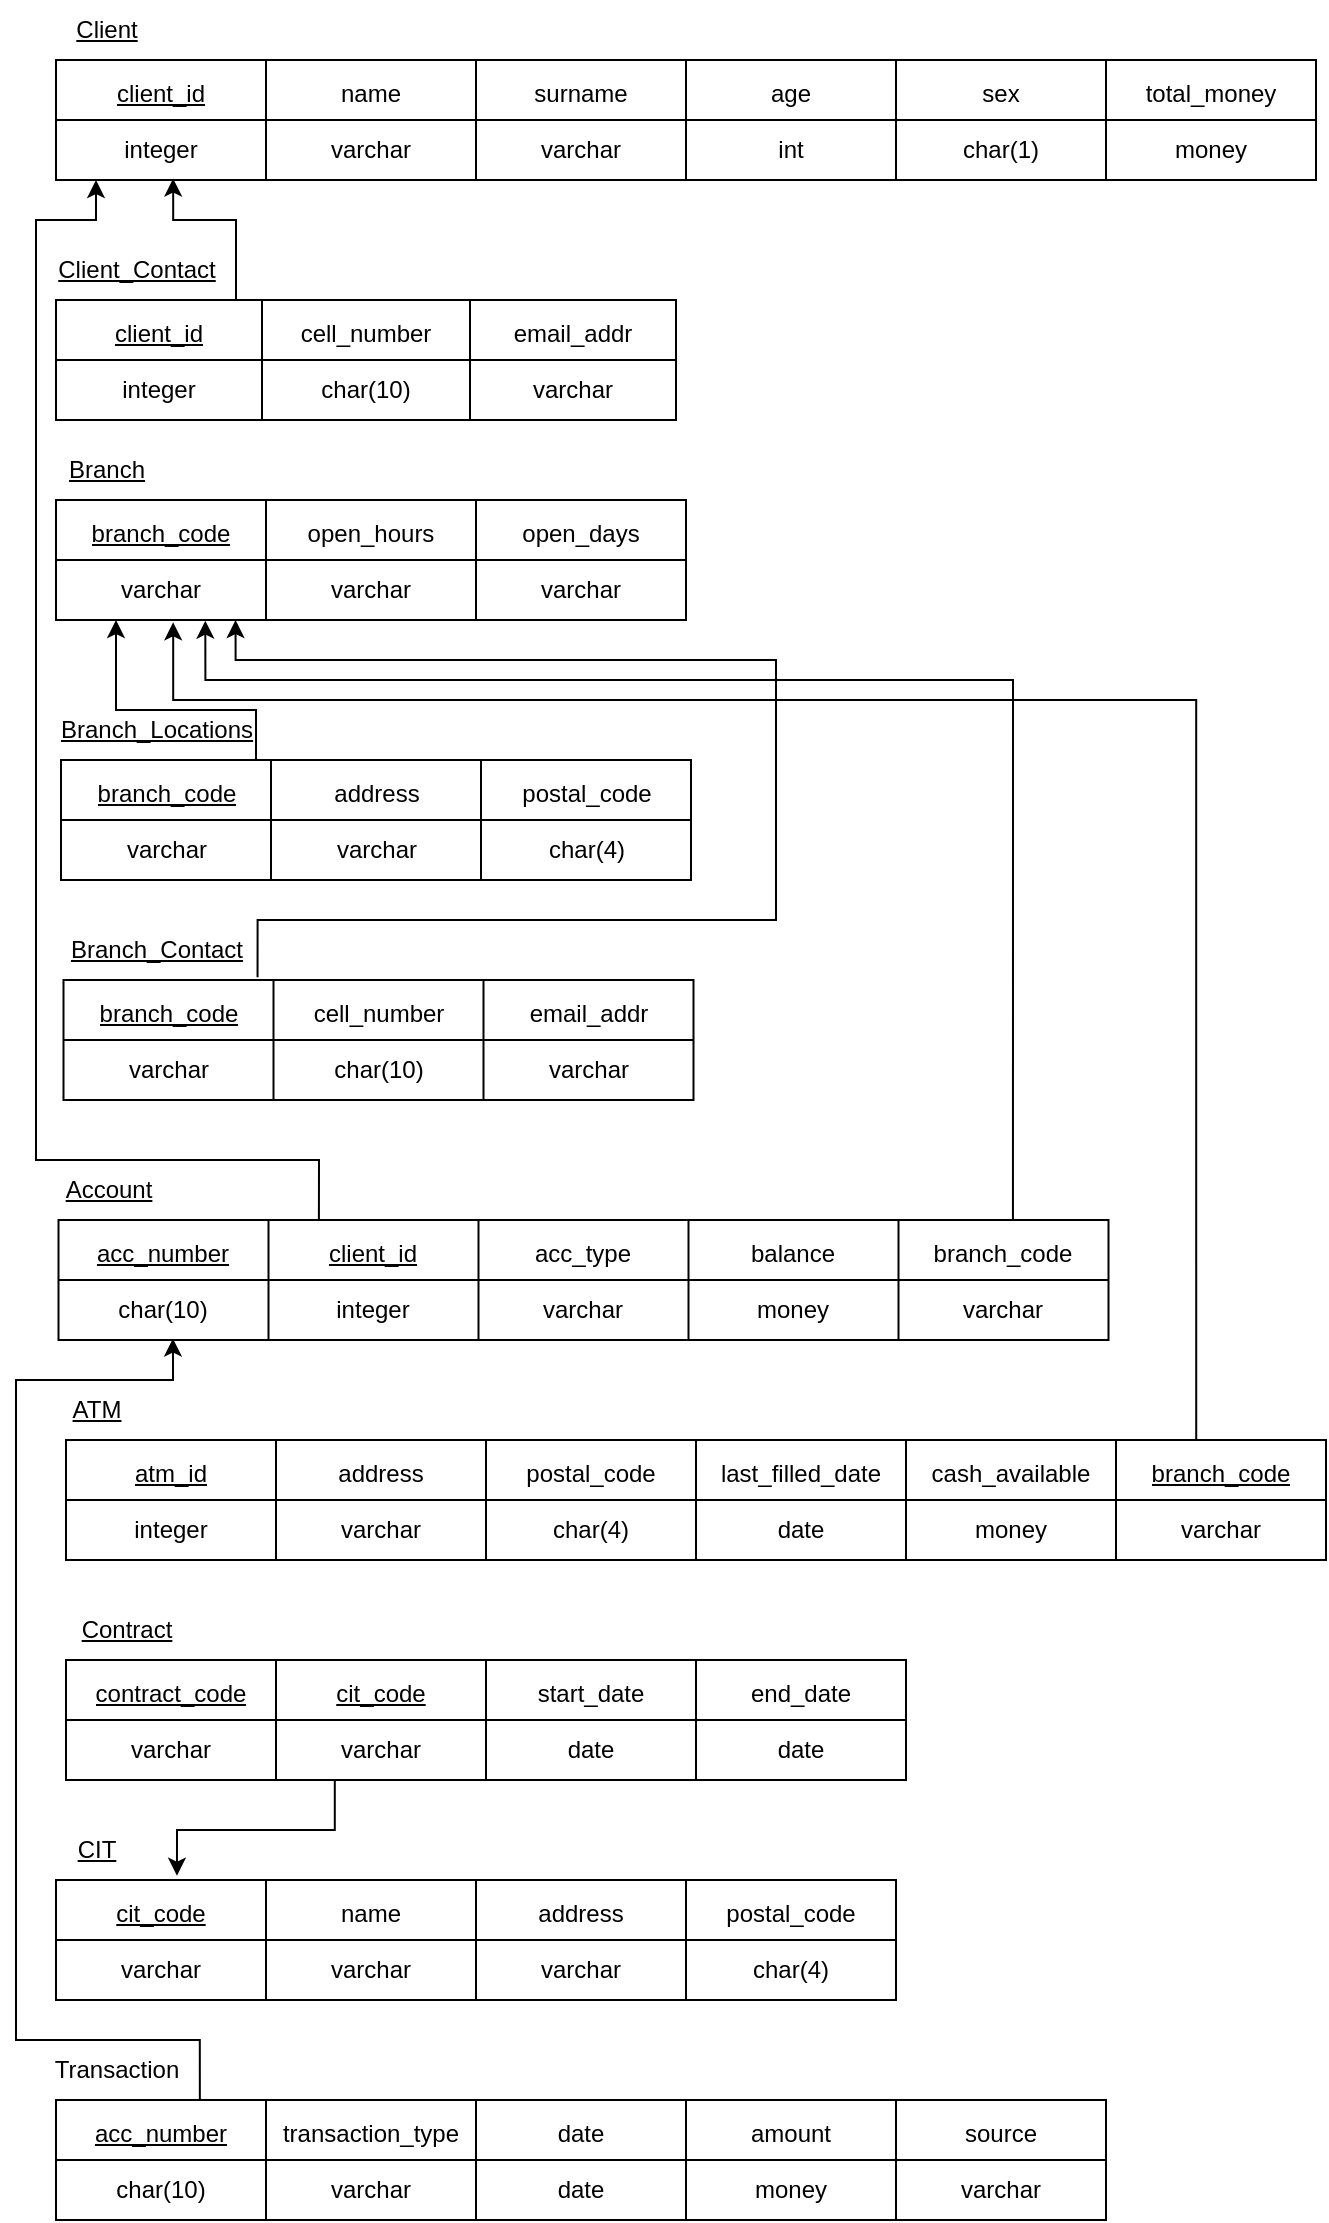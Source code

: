 <mxfile version="20.8.16" type="device"><diagram id="R2lEEEUBdFMjLlhIrx00" name="Page-1"><mxGraphModel dx="1434" dy="836" grid="1" gridSize="10" guides="1" tooltips="1" connect="1" arrows="1" fold="1" page="1" pageScale="1" pageWidth="850" pageHeight="1100" math="0" shadow="0" extFonts="Permanent Marker^https://fonts.googleapis.com/css?family=Permanent+Marker"><root><mxCell id="0"/><mxCell id="1" parent="0"/><mxCell id="zavvGdajfvWcNKDM9ylL-1" value="" style="shape=table;startSize=0;container=1;collapsible=0;childLayout=tableLayout;fontSize=12;" parent="1" vertex="1"><mxGeometry x="50" y="90" width="630" height="60" as="geometry"/></mxCell><mxCell id="zavvGdajfvWcNKDM9ylL-2" value="" style="shape=tableRow;horizontal=0;startSize=0;swimlaneHead=0;swimlaneBody=0;strokeColor=inherit;top=0;left=0;bottom=0;right=0;collapsible=0;dropTarget=0;fillColor=none;points=[[0,0.5],[1,0.5]];portConstraint=eastwest;fontSize=16;" parent="zavvGdajfvWcNKDM9ylL-1" vertex="1"><mxGeometry width="630" height="30" as="geometry"/></mxCell><mxCell id="zavvGdajfvWcNKDM9ylL-3" value="&lt;u&gt;&lt;font style=&quot;font-size: 12px;&quot;&gt;client_id&lt;/font&gt;&lt;/u&gt;" style="shape=partialRectangle;html=1;whiteSpace=wrap;connectable=0;strokeColor=inherit;overflow=hidden;fillColor=none;top=0;left=0;bottom=0;right=0;pointerEvents=1;fontSize=16;" parent="zavvGdajfvWcNKDM9ylL-2" vertex="1"><mxGeometry width="105" height="30" as="geometry"><mxRectangle width="105" height="30" as="alternateBounds"/></mxGeometry></mxCell><mxCell id="zavvGdajfvWcNKDM9ylL-4" value="&lt;font style=&quot;font-size: 12px;&quot;&gt;name&lt;/font&gt;" style="shape=partialRectangle;html=1;whiteSpace=wrap;connectable=0;strokeColor=inherit;overflow=hidden;fillColor=none;top=0;left=0;bottom=0;right=0;pointerEvents=1;fontSize=16;" parent="zavvGdajfvWcNKDM9ylL-2" vertex="1"><mxGeometry x="105" width="105" height="30" as="geometry"><mxRectangle width="105" height="30" as="alternateBounds"/></mxGeometry></mxCell><mxCell id="zavvGdajfvWcNKDM9ylL-5" value="&lt;font style=&quot;font-size: 12px;&quot;&gt;surname&lt;/font&gt;" style="shape=partialRectangle;html=1;whiteSpace=wrap;connectable=0;strokeColor=inherit;overflow=hidden;fillColor=none;top=0;left=0;bottom=0;right=0;pointerEvents=1;fontSize=16;" parent="zavvGdajfvWcNKDM9ylL-2" vertex="1"><mxGeometry x="210" width="105" height="30" as="geometry"><mxRectangle width="105" height="30" as="alternateBounds"/></mxGeometry></mxCell><mxCell id="zavvGdajfvWcNKDM9ylL-14" value="&lt;font style=&quot;font-size: 12px;&quot;&gt;age&lt;/font&gt;" style="shape=partialRectangle;html=1;whiteSpace=wrap;connectable=0;strokeColor=inherit;overflow=hidden;fillColor=none;top=0;left=0;bottom=0;right=0;pointerEvents=1;fontSize=16;" parent="zavvGdajfvWcNKDM9ylL-2" vertex="1"><mxGeometry x="315" width="105" height="30" as="geometry"><mxRectangle width="105" height="30" as="alternateBounds"/></mxGeometry></mxCell><mxCell id="zavvGdajfvWcNKDM9ylL-15" value="&lt;font style=&quot;font-size: 12px;&quot;&gt;sex&lt;/font&gt;" style="shape=partialRectangle;html=1;whiteSpace=wrap;connectable=0;strokeColor=inherit;overflow=hidden;fillColor=none;top=0;left=0;bottom=0;right=0;pointerEvents=1;fontSize=16;" parent="zavvGdajfvWcNKDM9ylL-2" vertex="1"><mxGeometry x="420" width="105" height="30" as="geometry"><mxRectangle width="105" height="30" as="alternateBounds"/></mxGeometry></mxCell><mxCell id="zavvGdajfvWcNKDM9ylL-17" value="&lt;font style=&quot;font-size: 12px;&quot;&gt;total_money&lt;/font&gt;" style="shape=partialRectangle;html=1;whiteSpace=wrap;connectable=0;strokeColor=inherit;overflow=hidden;fillColor=none;top=0;left=0;bottom=0;right=0;pointerEvents=1;fontSize=16;" parent="zavvGdajfvWcNKDM9ylL-2" vertex="1"><mxGeometry x="525" width="105" height="30" as="geometry"><mxRectangle width="105" height="30" as="alternateBounds"/></mxGeometry></mxCell><mxCell id="zavvGdajfvWcNKDM9ylL-66" style="shape=tableRow;horizontal=0;startSize=0;swimlaneHead=0;swimlaneBody=0;strokeColor=inherit;top=0;left=0;bottom=0;right=0;collapsible=0;dropTarget=0;fillColor=none;points=[[0,0.5],[1,0.5]];portConstraint=eastwest;fontSize=16;" parent="zavvGdajfvWcNKDM9ylL-1" vertex="1"><mxGeometry y="30" width="630" height="30" as="geometry"/></mxCell><mxCell id="zavvGdajfvWcNKDM9ylL-67" value="integer" style="shape=partialRectangle;html=1;whiteSpace=wrap;connectable=0;strokeColor=inherit;overflow=hidden;fillColor=none;top=0;left=0;bottom=0;right=0;pointerEvents=1;fontSize=12;" parent="zavvGdajfvWcNKDM9ylL-66" vertex="1"><mxGeometry width="105" height="30" as="geometry"><mxRectangle width="105" height="30" as="alternateBounds"/></mxGeometry></mxCell><mxCell id="zavvGdajfvWcNKDM9ylL-68" value="varchar" style="shape=partialRectangle;html=1;whiteSpace=wrap;connectable=0;strokeColor=inherit;overflow=hidden;fillColor=none;top=0;left=0;bottom=0;right=0;pointerEvents=1;fontSize=12;" parent="zavvGdajfvWcNKDM9ylL-66" vertex="1"><mxGeometry x="105" width="105" height="30" as="geometry"><mxRectangle width="105" height="30" as="alternateBounds"/></mxGeometry></mxCell><mxCell id="zavvGdajfvWcNKDM9ylL-69" value="varchar" style="shape=partialRectangle;html=1;whiteSpace=wrap;connectable=0;strokeColor=inherit;overflow=hidden;fillColor=none;top=0;left=0;bottom=0;right=0;pointerEvents=1;fontSize=12;" parent="zavvGdajfvWcNKDM9ylL-66" vertex="1"><mxGeometry x="210" width="105" height="30" as="geometry"><mxRectangle width="105" height="30" as="alternateBounds"/></mxGeometry></mxCell><mxCell id="zavvGdajfvWcNKDM9ylL-70" value="int" style="shape=partialRectangle;html=1;whiteSpace=wrap;connectable=0;strokeColor=inherit;overflow=hidden;fillColor=none;top=0;left=0;bottom=0;right=0;pointerEvents=1;fontSize=12;" parent="zavvGdajfvWcNKDM9ylL-66" vertex="1"><mxGeometry x="315" width="105" height="30" as="geometry"><mxRectangle width="105" height="30" as="alternateBounds"/></mxGeometry></mxCell><mxCell id="zavvGdajfvWcNKDM9ylL-71" value="char(1)" style="shape=partialRectangle;html=1;whiteSpace=wrap;connectable=0;strokeColor=inherit;overflow=hidden;fillColor=none;top=0;left=0;bottom=0;right=0;pointerEvents=1;fontSize=12;" parent="zavvGdajfvWcNKDM9ylL-66" vertex="1"><mxGeometry x="420" width="105" height="30" as="geometry"><mxRectangle width="105" height="30" as="alternateBounds"/></mxGeometry></mxCell><mxCell id="zavvGdajfvWcNKDM9ylL-72" value="money" style="shape=partialRectangle;html=1;whiteSpace=wrap;connectable=0;strokeColor=inherit;overflow=hidden;fillColor=none;top=0;left=0;bottom=0;right=0;pointerEvents=1;fontSize=12;" parent="zavvGdajfvWcNKDM9ylL-66" vertex="1"><mxGeometry x="525" width="105" height="30" as="geometry"><mxRectangle width="105" height="30" as="alternateBounds"/></mxGeometry></mxCell><mxCell id="zavvGdajfvWcNKDM9ylL-16" value="Client" style="text;html=1;align=center;verticalAlign=middle;resizable=0;points=[];autosize=1;strokeColor=none;fillColor=none;fontStyle=4" parent="1" vertex="1"><mxGeometry x="50" y="60" width="50" height="30" as="geometry"/></mxCell><mxCell id="zavvGdajfvWcNKDM9ylL-55" value="" style="shape=table;startSize=0;container=1;collapsible=0;childLayout=tableLayout;fontSize=12;" parent="1" vertex="1"><mxGeometry x="50" y="210" width="310" height="60" as="geometry"/></mxCell><mxCell id="zavvGdajfvWcNKDM9ylL-56" value="" style="shape=tableRow;horizontal=0;startSize=0;swimlaneHead=0;swimlaneBody=0;strokeColor=inherit;top=0;left=0;bottom=0;right=0;collapsible=0;dropTarget=0;fillColor=none;points=[[0,0.5],[1,0.5]];portConstraint=eastwest;fontSize=16;" parent="zavvGdajfvWcNKDM9ylL-55" vertex="1"><mxGeometry width="310" height="30" as="geometry"/></mxCell><mxCell id="zavvGdajfvWcNKDM9ylL-57" value="&lt;u&gt;&lt;font style=&quot;font-size: 12px;&quot;&gt;client_id&lt;/font&gt;&lt;/u&gt;" style="shape=partialRectangle;html=1;whiteSpace=wrap;connectable=0;strokeColor=inherit;overflow=hidden;fillColor=none;top=0;left=0;bottom=0;right=0;pointerEvents=1;fontSize=16;" parent="zavvGdajfvWcNKDM9ylL-56" vertex="1"><mxGeometry width="103" height="30" as="geometry"><mxRectangle width="103" height="30" as="alternateBounds"/></mxGeometry></mxCell><mxCell id="zavvGdajfvWcNKDM9ylL-58" value="&lt;font style=&quot;font-size: 12px;&quot;&gt;cell_number&lt;/font&gt;" style="shape=partialRectangle;html=1;whiteSpace=wrap;connectable=0;strokeColor=inherit;overflow=hidden;fillColor=none;top=0;left=0;bottom=0;right=0;pointerEvents=1;fontSize=16;" parent="zavvGdajfvWcNKDM9ylL-56" vertex="1"><mxGeometry x="103" width="104" height="30" as="geometry"><mxRectangle width="104" height="30" as="alternateBounds"/></mxGeometry></mxCell><mxCell id="zavvGdajfvWcNKDM9ylL-59" value="&lt;font style=&quot;font-size: 12px;&quot;&gt;email_addr&lt;/font&gt;" style="shape=partialRectangle;html=1;whiteSpace=wrap;connectable=0;strokeColor=inherit;overflow=hidden;fillColor=none;top=0;left=0;bottom=0;right=0;pointerEvents=1;fontSize=16;" parent="zavvGdajfvWcNKDM9ylL-56" vertex="1"><mxGeometry x="207" width="103" height="30" as="geometry"><mxRectangle width="103" height="30" as="alternateBounds"/></mxGeometry></mxCell><mxCell id="zavvGdajfvWcNKDM9ylL-73" style="shape=tableRow;horizontal=0;startSize=0;swimlaneHead=0;swimlaneBody=0;strokeColor=inherit;top=0;left=0;bottom=0;right=0;collapsible=0;dropTarget=0;fillColor=none;points=[[0,0.5],[1,0.5]];portConstraint=eastwest;fontSize=16;" parent="zavvGdajfvWcNKDM9ylL-55" vertex="1"><mxGeometry y="30" width="310" height="30" as="geometry"/></mxCell><mxCell id="zavvGdajfvWcNKDM9ylL-74" value="integer" style="shape=partialRectangle;html=1;whiteSpace=wrap;connectable=0;strokeColor=inherit;overflow=hidden;fillColor=none;top=0;left=0;bottom=0;right=0;pointerEvents=1;fontSize=12;" parent="zavvGdajfvWcNKDM9ylL-73" vertex="1"><mxGeometry width="103" height="30" as="geometry"><mxRectangle width="103" height="30" as="alternateBounds"/></mxGeometry></mxCell><mxCell id="zavvGdajfvWcNKDM9ylL-75" value="char(10)" style="shape=partialRectangle;html=1;whiteSpace=wrap;connectable=0;strokeColor=inherit;overflow=hidden;fillColor=none;top=0;left=0;bottom=0;right=0;pointerEvents=1;fontSize=12;" parent="zavvGdajfvWcNKDM9ylL-73" vertex="1"><mxGeometry x="103" width="104" height="30" as="geometry"><mxRectangle width="104" height="30" as="alternateBounds"/></mxGeometry></mxCell><mxCell id="zavvGdajfvWcNKDM9ylL-76" value="varchar" style="shape=partialRectangle;html=1;whiteSpace=wrap;connectable=0;strokeColor=inherit;overflow=hidden;fillColor=none;top=0;left=0;bottom=0;right=0;pointerEvents=1;fontSize=12;" parent="zavvGdajfvWcNKDM9ylL-73" vertex="1"><mxGeometry x="207" width="103" height="30" as="geometry"><mxRectangle width="103" height="30" as="alternateBounds"/></mxGeometry></mxCell><mxCell id="zavvGdajfvWcNKDM9ylL-63" value="Client_Contact" style="text;html=1;align=center;verticalAlign=middle;resizable=0;points=[];autosize=1;strokeColor=none;fillColor=none;fontStyle=4" parent="1" vertex="1"><mxGeometry x="40" y="180" width="100" height="30" as="geometry"/></mxCell><mxCell id="zavvGdajfvWcNKDM9ylL-65" style="edgeStyle=orthogonalEdgeStyle;rounded=0;orthogonalLoop=1;jettySize=auto;html=1;entryX=0.093;entryY=0.977;entryDx=0;entryDy=0;entryPerimeter=0;fontSize=12;" parent="1" source="zavvGdajfvWcNKDM9ylL-56" target="zavvGdajfvWcNKDM9ylL-66" edge="1"><mxGeometry relative="1" as="geometry"><mxPoint x="146" y="180" as="sourcePoint"/><Array as="points"><mxPoint x="140" y="170"/><mxPoint x="109" y="170"/></Array></mxGeometry></mxCell><mxCell id="zavvGdajfvWcNKDM9ylL-77" value="" style="shape=table;startSize=0;container=1;collapsible=0;childLayout=tableLayout;fontSize=12;" parent="1" vertex="1"><mxGeometry x="50" y="310" width="315" height="60" as="geometry"/></mxCell><mxCell id="zavvGdajfvWcNKDM9ylL-78" value="" style="shape=tableRow;horizontal=0;startSize=0;swimlaneHead=0;swimlaneBody=0;strokeColor=inherit;top=0;left=0;bottom=0;right=0;collapsible=0;dropTarget=0;fillColor=none;points=[[0,0.5],[1,0.5]];portConstraint=eastwest;fontSize=16;" parent="zavvGdajfvWcNKDM9ylL-77" vertex="1"><mxGeometry width="315" height="30" as="geometry"/></mxCell><mxCell id="zavvGdajfvWcNKDM9ylL-79" value="&lt;u&gt;&lt;font style=&quot;font-size: 12px;&quot;&gt;branch_code&lt;/font&gt;&lt;/u&gt;" style="shape=partialRectangle;html=1;whiteSpace=wrap;connectable=0;strokeColor=inherit;overflow=hidden;fillColor=none;top=0;left=0;bottom=0;right=0;pointerEvents=1;fontSize=16;" parent="zavvGdajfvWcNKDM9ylL-78" vertex="1"><mxGeometry width="105" height="30" as="geometry"><mxRectangle width="105" height="30" as="alternateBounds"/></mxGeometry></mxCell><mxCell id="zavvGdajfvWcNKDM9ylL-80" value="&lt;font style=&quot;font-size: 12px;&quot;&gt;open_hours&lt;/font&gt;" style="shape=partialRectangle;html=1;whiteSpace=wrap;connectable=0;strokeColor=inherit;overflow=hidden;fillColor=none;top=0;left=0;bottom=0;right=0;pointerEvents=1;fontSize=16;" parent="zavvGdajfvWcNKDM9ylL-78" vertex="1"><mxGeometry x="105" width="105" height="30" as="geometry"><mxRectangle width="105" height="30" as="alternateBounds"/></mxGeometry></mxCell><mxCell id="zavvGdajfvWcNKDM9ylL-81" value="&lt;font style=&quot;font-size: 12px;&quot;&gt;open_days&lt;/font&gt;" style="shape=partialRectangle;html=1;whiteSpace=wrap;connectable=0;strokeColor=inherit;overflow=hidden;fillColor=none;top=0;left=0;bottom=0;right=0;pointerEvents=1;fontSize=16;" parent="zavvGdajfvWcNKDM9ylL-78" vertex="1"><mxGeometry x="210" width="105" height="30" as="geometry"><mxRectangle width="105" height="30" as="alternateBounds"/></mxGeometry></mxCell><mxCell id="zavvGdajfvWcNKDM9ylL-85" style="shape=tableRow;horizontal=0;startSize=0;swimlaneHead=0;swimlaneBody=0;strokeColor=inherit;top=0;left=0;bottom=0;right=0;collapsible=0;dropTarget=0;fillColor=none;points=[[0,0.5],[1,0.5]];portConstraint=eastwest;fontSize=16;" parent="zavvGdajfvWcNKDM9ylL-77" vertex="1"><mxGeometry y="30" width="315" height="30" as="geometry"/></mxCell><mxCell id="zavvGdajfvWcNKDM9ylL-86" value="varchar" style="shape=partialRectangle;html=1;whiteSpace=wrap;connectable=0;strokeColor=inherit;overflow=hidden;fillColor=none;top=0;left=0;bottom=0;right=0;pointerEvents=1;fontSize=12;" parent="zavvGdajfvWcNKDM9ylL-85" vertex="1"><mxGeometry width="105" height="30" as="geometry"><mxRectangle width="105" height="30" as="alternateBounds"/></mxGeometry></mxCell><mxCell id="zavvGdajfvWcNKDM9ylL-87" value="varchar" style="shape=partialRectangle;html=1;whiteSpace=wrap;connectable=0;strokeColor=inherit;overflow=hidden;fillColor=none;top=0;left=0;bottom=0;right=0;pointerEvents=1;fontSize=12;" parent="zavvGdajfvWcNKDM9ylL-85" vertex="1"><mxGeometry x="105" width="105" height="30" as="geometry"><mxRectangle width="105" height="30" as="alternateBounds"/></mxGeometry></mxCell><mxCell id="zavvGdajfvWcNKDM9ylL-88" value="varchar" style="shape=partialRectangle;html=1;whiteSpace=wrap;connectable=0;strokeColor=inherit;overflow=hidden;fillColor=none;top=0;left=0;bottom=0;right=0;pointerEvents=1;fontSize=12;" parent="zavvGdajfvWcNKDM9ylL-85" vertex="1"><mxGeometry x="210" width="105" height="30" as="geometry"><mxRectangle width="105" height="30" as="alternateBounds"/></mxGeometry></mxCell><mxCell id="zavvGdajfvWcNKDM9ylL-92" value="Branch" style="text;html=1;align=center;verticalAlign=middle;resizable=0;points=[];autosize=1;strokeColor=none;fillColor=none;fontStyle=4" parent="1" vertex="1"><mxGeometry x="45" y="280" width="60" height="30" as="geometry"/></mxCell><mxCell id="zavvGdajfvWcNKDM9ylL-113" style="edgeStyle=orthogonalEdgeStyle;rounded=0;orthogonalLoop=1;jettySize=auto;html=1;fontSize=15;" parent="1" source="zavvGdajfvWcNKDM9ylL-93" edge="1"><mxGeometry relative="1" as="geometry"><mxPoint x="80" y="370" as="targetPoint"/><Array as="points"><mxPoint x="150" y="415"/><mxPoint x="80" y="415"/><mxPoint x="80" y="370"/></Array></mxGeometry></mxCell><mxCell id="zavvGdajfvWcNKDM9ylL-93" value="" style="shape=table;startSize=0;container=1;collapsible=0;childLayout=tableLayout;fontSize=12;" parent="1" vertex="1"><mxGeometry x="52.5" y="440" width="315" height="60" as="geometry"/></mxCell><mxCell id="zavvGdajfvWcNKDM9ylL-94" value="" style="shape=tableRow;horizontal=0;startSize=0;swimlaneHead=0;swimlaneBody=0;strokeColor=inherit;top=0;left=0;bottom=0;right=0;collapsible=0;dropTarget=0;fillColor=none;points=[[0,0.5],[1,0.5]];portConstraint=eastwest;fontSize=16;" parent="zavvGdajfvWcNKDM9ylL-93" vertex="1"><mxGeometry width="315" height="30" as="geometry"/></mxCell><mxCell id="zavvGdajfvWcNKDM9ylL-95" value="&lt;u&gt;&lt;font style=&quot;font-size: 12px;&quot;&gt;branch_code&lt;/font&gt;&lt;/u&gt;" style="shape=partialRectangle;html=1;whiteSpace=wrap;connectable=0;strokeColor=inherit;overflow=hidden;fillColor=none;top=0;left=0;bottom=0;right=0;pointerEvents=1;fontSize=16;" parent="zavvGdajfvWcNKDM9ylL-94" vertex="1"><mxGeometry width="105" height="30" as="geometry"><mxRectangle width="105" height="30" as="alternateBounds"/></mxGeometry></mxCell><mxCell id="zavvGdajfvWcNKDM9ylL-96" value="&lt;font style=&quot;font-size: 12px;&quot;&gt;address&lt;/font&gt;" style="shape=partialRectangle;html=1;whiteSpace=wrap;connectable=0;strokeColor=inherit;overflow=hidden;fillColor=none;top=0;left=0;bottom=0;right=0;pointerEvents=1;fontSize=16;" parent="zavvGdajfvWcNKDM9ylL-94" vertex="1"><mxGeometry x="105" width="105" height="30" as="geometry"><mxRectangle width="105" height="30" as="alternateBounds"/></mxGeometry></mxCell><mxCell id="zavvGdajfvWcNKDM9ylL-97" value="&lt;font style=&quot;font-size: 12px;&quot;&gt;postal_code&lt;/font&gt;" style="shape=partialRectangle;html=1;whiteSpace=wrap;connectable=0;strokeColor=inherit;overflow=hidden;fillColor=none;top=0;left=0;bottom=0;right=0;pointerEvents=1;fontSize=16;" parent="zavvGdajfvWcNKDM9ylL-94" vertex="1"><mxGeometry x="210" width="105" height="30" as="geometry"><mxRectangle width="105" height="30" as="alternateBounds"/></mxGeometry></mxCell><mxCell id="zavvGdajfvWcNKDM9ylL-98" style="shape=tableRow;horizontal=0;startSize=0;swimlaneHead=0;swimlaneBody=0;strokeColor=inherit;top=0;left=0;bottom=0;right=0;collapsible=0;dropTarget=0;fillColor=none;points=[[0,0.5],[1,0.5]];portConstraint=eastwest;fontSize=16;" parent="zavvGdajfvWcNKDM9ylL-93" vertex="1"><mxGeometry y="30" width="315" height="30" as="geometry"/></mxCell><mxCell id="zavvGdajfvWcNKDM9ylL-99" value="varchar" style="shape=partialRectangle;html=1;whiteSpace=wrap;connectable=0;strokeColor=inherit;overflow=hidden;fillColor=none;top=0;left=0;bottom=0;right=0;pointerEvents=1;fontSize=12;" parent="zavvGdajfvWcNKDM9ylL-98" vertex="1"><mxGeometry width="105" height="30" as="geometry"><mxRectangle width="105" height="30" as="alternateBounds"/></mxGeometry></mxCell><mxCell id="zavvGdajfvWcNKDM9ylL-100" value="varchar" style="shape=partialRectangle;html=1;whiteSpace=wrap;connectable=0;strokeColor=inherit;overflow=hidden;fillColor=none;top=0;left=0;bottom=0;right=0;pointerEvents=1;fontSize=12;" parent="zavvGdajfvWcNKDM9ylL-98" vertex="1"><mxGeometry x="105" width="105" height="30" as="geometry"><mxRectangle width="105" height="30" as="alternateBounds"/></mxGeometry></mxCell><mxCell id="zavvGdajfvWcNKDM9ylL-101" value="char(4)" style="shape=partialRectangle;html=1;whiteSpace=wrap;connectable=0;strokeColor=inherit;overflow=hidden;fillColor=none;top=0;left=0;bottom=0;right=0;pointerEvents=1;fontSize=12;" parent="zavvGdajfvWcNKDM9ylL-98" vertex="1"><mxGeometry x="210" width="105" height="30" as="geometry"><mxRectangle width="105" height="30" as="alternateBounds"/></mxGeometry></mxCell><mxCell id="zavvGdajfvWcNKDM9ylL-102" value="Branch_Locations" style="text;html=1;align=center;verticalAlign=middle;resizable=0;points=[];autosize=1;strokeColor=none;fillColor=none;fontStyle=4" parent="1" vertex="1"><mxGeometry x="40" y="410" width="120" height="30" as="geometry"/></mxCell><mxCell id="zavvGdajfvWcNKDM9ylL-119" style="edgeStyle=orthogonalEdgeStyle;rounded=0;orthogonalLoop=1;jettySize=auto;html=1;entryX=0.285;entryY=1;entryDx=0;entryDy=0;entryPerimeter=0;fontSize=15;exitX=0.308;exitY=-0.046;exitDx=0;exitDy=0;exitPerimeter=0;" parent="1" source="zavvGdajfvWcNKDM9ylL-104" target="zavvGdajfvWcNKDM9ylL-85" edge="1"><mxGeometry relative="1" as="geometry"><Array as="points"><mxPoint x="151" y="520"/><mxPoint x="410" y="520"/><mxPoint x="410" y="390"/><mxPoint x="140" y="390"/></Array></mxGeometry></mxCell><mxCell id="zavvGdajfvWcNKDM9ylL-103" value="" style="shape=table;startSize=0;container=1;collapsible=0;childLayout=tableLayout;fontSize=12;" parent="1" vertex="1"><mxGeometry x="53.75" y="550" width="315" height="60" as="geometry"/></mxCell><mxCell id="zavvGdajfvWcNKDM9ylL-104" value="" style="shape=tableRow;horizontal=0;startSize=0;swimlaneHead=0;swimlaneBody=0;strokeColor=inherit;top=0;left=0;bottom=0;right=0;collapsible=0;dropTarget=0;fillColor=none;points=[[0,0.5],[1,0.5]];portConstraint=eastwest;fontSize=16;" parent="zavvGdajfvWcNKDM9ylL-103" vertex="1"><mxGeometry width="315" height="30" as="geometry"/></mxCell><mxCell id="zavvGdajfvWcNKDM9ylL-105" value="&lt;u&gt;&lt;font style=&quot;font-size: 12px;&quot;&gt;branch_code&lt;/font&gt;&lt;/u&gt;" style="shape=partialRectangle;html=1;whiteSpace=wrap;connectable=0;strokeColor=inherit;overflow=hidden;fillColor=none;top=0;left=0;bottom=0;right=0;pointerEvents=1;fontSize=16;" parent="zavvGdajfvWcNKDM9ylL-104" vertex="1"><mxGeometry width="105" height="30" as="geometry"><mxRectangle width="105" height="30" as="alternateBounds"/></mxGeometry></mxCell><mxCell id="zavvGdajfvWcNKDM9ylL-106" value="&lt;font style=&quot;font-size: 12px;&quot;&gt;cell_number&lt;/font&gt;" style="shape=partialRectangle;html=1;whiteSpace=wrap;connectable=0;strokeColor=inherit;overflow=hidden;fillColor=none;top=0;left=0;bottom=0;right=0;pointerEvents=1;fontSize=16;" parent="zavvGdajfvWcNKDM9ylL-104" vertex="1"><mxGeometry x="105" width="105" height="30" as="geometry"><mxRectangle width="105" height="30" as="alternateBounds"/></mxGeometry></mxCell><mxCell id="zavvGdajfvWcNKDM9ylL-107" value="&lt;font style=&quot;font-size: 12px;&quot;&gt;email_addr&lt;/font&gt;" style="shape=partialRectangle;html=1;whiteSpace=wrap;connectable=0;strokeColor=inherit;overflow=hidden;fillColor=none;top=0;left=0;bottom=0;right=0;pointerEvents=1;fontSize=16;" parent="zavvGdajfvWcNKDM9ylL-104" vertex="1"><mxGeometry x="210" width="105" height="30" as="geometry"><mxRectangle width="105" height="30" as="alternateBounds"/></mxGeometry></mxCell><mxCell id="zavvGdajfvWcNKDM9ylL-108" style="shape=tableRow;horizontal=0;startSize=0;swimlaneHead=0;swimlaneBody=0;strokeColor=inherit;top=0;left=0;bottom=0;right=0;collapsible=0;dropTarget=0;fillColor=none;points=[[0,0.5],[1,0.5]];portConstraint=eastwest;fontSize=16;" parent="zavvGdajfvWcNKDM9ylL-103" vertex="1"><mxGeometry y="30" width="315" height="30" as="geometry"/></mxCell><mxCell id="zavvGdajfvWcNKDM9ylL-109" value="varchar" style="shape=partialRectangle;html=1;whiteSpace=wrap;connectable=0;strokeColor=inherit;overflow=hidden;fillColor=none;top=0;left=0;bottom=0;right=0;pointerEvents=1;fontSize=12;" parent="zavvGdajfvWcNKDM9ylL-108" vertex="1"><mxGeometry width="105" height="30" as="geometry"><mxRectangle width="105" height="30" as="alternateBounds"/></mxGeometry></mxCell><mxCell id="zavvGdajfvWcNKDM9ylL-110" value="char(10)" style="shape=partialRectangle;html=1;whiteSpace=wrap;connectable=0;strokeColor=inherit;overflow=hidden;fillColor=none;top=0;left=0;bottom=0;right=0;pointerEvents=1;fontSize=12;" parent="zavvGdajfvWcNKDM9ylL-108" vertex="1"><mxGeometry x="105" width="105" height="30" as="geometry"><mxRectangle width="105" height="30" as="alternateBounds"/></mxGeometry></mxCell><mxCell id="zavvGdajfvWcNKDM9ylL-111" value="varchar" style="shape=partialRectangle;html=1;whiteSpace=wrap;connectable=0;strokeColor=inherit;overflow=hidden;fillColor=none;top=0;left=0;bottom=0;right=0;pointerEvents=1;fontSize=12;" parent="zavvGdajfvWcNKDM9ylL-108" vertex="1"><mxGeometry x="210" width="105" height="30" as="geometry"><mxRectangle width="105" height="30" as="alternateBounds"/></mxGeometry></mxCell><mxCell id="zavvGdajfvWcNKDM9ylL-112" value="Branch_Contact" style="text;html=1;align=center;verticalAlign=middle;resizable=0;points=[];autosize=1;strokeColor=none;fillColor=none;fontStyle=4" parent="1" vertex="1"><mxGeometry x="45" y="520" width="110" height="30" as="geometry"/></mxCell><mxCell id="zavvGdajfvWcNKDM9ylL-140" style="edgeStyle=orthogonalEdgeStyle;rounded=0;orthogonalLoop=1;jettySize=auto;html=1;fontSize=15;exitX=0.248;exitY=0.023;exitDx=0;exitDy=0;exitPerimeter=0;" parent="1" source="zavvGdajfvWcNKDM9ylL-125" edge="1"><mxGeometry relative="1" as="geometry"><mxPoint x="70" y="150" as="targetPoint"/><Array as="points"><mxPoint x="182" y="640"/><mxPoint x="40" y="640"/><mxPoint x="40" y="170"/><mxPoint x="70" y="170"/></Array></mxGeometry></mxCell><mxCell id="zavvGdajfvWcNKDM9ylL-243" style="edgeStyle=orthogonalEdgeStyle;rounded=0;orthogonalLoop=1;jettySize=auto;html=1;fontSize=12;exitX=0.909;exitY=-0.017;exitDx=0;exitDy=0;exitPerimeter=0;entryX=0.237;entryY=1.011;entryDx=0;entryDy=0;entryPerimeter=0;" parent="1" source="zavvGdajfvWcNKDM9ylL-125" target="zavvGdajfvWcNKDM9ylL-85" edge="1"><mxGeometry relative="1" as="geometry"><mxPoint x="125" y="390" as="targetPoint"/><Array as="points"><mxPoint x="529" y="400"/><mxPoint x="125" y="400"/></Array></mxGeometry></mxCell><mxCell id="zavvGdajfvWcNKDM9ylL-124" value="" style="shape=table;startSize=0;container=1;collapsible=0;childLayout=tableLayout;fontSize=12;" parent="1" vertex="1"><mxGeometry x="51.25" y="670" width="525" height="60" as="geometry"/></mxCell><mxCell id="zavvGdajfvWcNKDM9ylL-125" value="" style="shape=tableRow;horizontal=0;startSize=0;swimlaneHead=0;swimlaneBody=0;strokeColor=inherit;top=0;left=0;bottom=0;right=0;collapsible=0;dropTarget=0;fillColor=none;points=[[0,0.5],[1,0.5]];portConstraint=eastwest;fontSize=16;" parent="zavvGdajfvWcNKDM9ylL-124" vertex="1"><mxGeometry width="525" height="30" as="geometry"/></mxCell><mxCell id="zavvGdajfvWcNKDM9ylL-126" value="&lt;span style=&quot;font-size: 12px;&quot;&gt;&lt;u&gt;acc_number&lt;/u&gt;&lt;/span&gt;" style="shape=partialRectangle;html=1;whiteSpace=wrap;connectable=0;strokeColor=inherit;overflow=hidden;fillColor=none;top=0;left=0;bottom=0;right=0;pointerEvents=1;fontSize=16;" parent="zavvGdajfvWcNKDM9ylL-125" vertex="1"><mxGeometry width="105" height="30" as="geometry"><mxRectangle width="105" height="30" as="alternateBounds"/></mxGeometry></mxCell><mxCell id="zavvGdajfvWcNKDM9ylL-127" value="&lt;font style=&quot;font-size: 12px;&quot;&gt;&lt;u&gt;client_id&lt;/u&gt;&lt;/font&gt;" style="shape=partialRectangle;html=1;whiteSpace=wrap;connectable=0;strokeColor=inherit;overflow=hidden;fillColor=none;top=0;left=0;bottom=0;right=0;pointerEvents=1;fontSize=16;" parent="zavvGdajfvWcNKDM9ylL-125" vertex="1"><mxGeometry x="105" width="105" height="30" as="geometry"><mxRectangle width="105" height="30" as="alternateBounds"/></mxGeometry></mxCell><mxCell id="zavvGdajfvWcNKDM9ylL-128" value="&lt;font style=&quot;font-size: 12px;&quot;&gt;acc_type&lt;/font&gt;" style="shape=partialRectangle;html=1;whiteSpace=wrap;connectable=0;strokeColor=inherit;overflow=hidden;fillColor=none;top=0;left=0;bottom=0;right=0;pointerEvents=1;fontSize=16;" parent="zavvGdajfvWcNKDM9ylL-125" vertex="1"><mxGeometry x="210" width="105" height="30" as="geometry"><mxRectangle width="105" height="30" as="alternateBounds"/></mxGeometry></mxCell><mxCell id="zavvGdajfvWcNKDM9ylL-129" value="&lt;font style=&quot;font-size: 12px;&quot;&gt;balance&lt;/font&gt;" style="shape=partialRectangle;html=1;whiteSpace=wrap;connectable=0;strokeColor=inherit;overflow=hidden;fillColor=none;top=0;left=0;bottom=0;right=0;pointerEvents=1;fontSize=16;" parent="zavvGdajfvWcNKDM9ylL-125" vertex="1"><mxGeometry x="315" width="105" height="30" as="geometry"><mxRectangle width="105" height="30" as="alternateBounds"/></mxGeometry></mxCell><mxCell id="zavvGdajfvWcNKDM9ylL-241" value="&lt;font style=&quot;font-size: 12px;&quot;&gt;branch_code&lt;/font&gt;" style="shape=partialRectangle;html=1;whiteSpace=wrap;connectable=0;strokeColor=inherit;overflow=hidden;fillColor=none;top=0;left=0;bottom=0;right=0;pointerEvents=1;fontSize=16;" parent="zavvGdajfvWcNKDM9ylL-125" vertex="1"><mxGeometry x="420" width="105" height="30" as="geometry"><mxRectangle width="105" height="30" as="alternateBounds"/></mxGeometry></mxCell><mxCell id="zavvGdajfvWcNKDM9ylL-132" style="shape=tableRow;horizontal=0;startSize=0;swimlaneHead=0;swimlaneBody=0;strokeColor=inherit;top=0;left=0;bottom=0;right=0;collapsible=0;dropTarget=0;fillColor=none;points=[[0,0.5],[1,0.5]];portConstraint=eastwest;fontSize=16;" parent="zavvGdajfvWcNKDM9ylL-124" vertex="1"><mxGeometry y="30" width="525" height="30" as="geometry"/></mxCell><mxCell id="zavvGdajfvWcNKDM9ylL-133" value="char(10)" style="shape=partialRectangle;html=1;whiteSpace=wrap;connectable=0;strokeColor=inherit;overflow=hidden;fillColor=none;top=0;left=0;bottom=0;right=0;pointerEvents=1;fontSize=12;" parent="zavvGdajfvWcNKDM9ylL-132" vertex="1"><mxGeometry width="105" height="30" as="geometry"><mxRectangle width="105" height="30" as="alternateBounds"/></mxGeometry></mxCell><mxCell id="zavvGdajfvWcNKDM9ylL-134" value="integer" style="shape=partialRectangle;html=1;whiteSpace=wrap;connectable=0;strokeColor=inherit;overflow=hidden;fillColor=none;top=0;left=0;bottom=0;right=0;pointerEvents=1;fontSize=12;" parent="zavvGdajfvWcNKDM9ylL-132" vertex="1"><mxGeometry x="105" width="105" height="30" as="geometry"><mxRectangle width="105" height="30" as="alternateBounds"/></mxGeometry></mxCell><mxCell id="zavvGdajfvWcNKDM9ylL-135" value="varchar" style="shape=partialRectangle;html=1;whiteSpace=wrap;connectable=0;strokeColor=inherit;overflow=hidden;fillColor=none;top=0;left=0;bottom=0;right=0;pointerEvents=1;fontSize=12;" parent="zavvGdajfvWcNKDM9ylL-132" vertex="1"><mxGeometry x="210" width="105" height="30" as="geometry"><mxRectangle width="105" height="30" as="alternateBounds"/></mxGeometry></mxCell><mxCell id="zavvGdajfvWcNKDM9ylL-136" value="money" style="shape=partialRectangle;html=1;whiteSpace=wrap;connectable=0;strokeColor=inherit;overflow=hidden;fillColor=none;top=0;left=0;bottom=0;right=0;pointerEvents=1;fontSize=12;" parent="zavvGdajfvWcNKDM9ylL-132" vertex="1"><mxGeometry x="315" width="105" height="30" as="geometry"><mxRectangle width="105" height="30" as="alternateBounds"/></mxGeometry></mxCell><mxCell id="zavvGdajfvWcNKDM9ylL-242" value="varchar" style="shape=partialRectangle;html=1;whiteSpace=wrap;connectable=0;strokeColor=inherit;overflow=hidden;fillColor=none;top=0;left=0;bottom=0;right=0;pointerEvents=1;fontSize=12;" parent="zavvGdajfvWcNKDM9ylL-132" vertex="1"><mxGeometry x="420" width="105" height="30" as="geometry"><mxRectangle width="105" height="30" as="alternateBounds"/></mxGeometry></mxCell><mxCell id="zavvGdajfvWcNKDM9ylL-139" value="Account" style="text;html=1;align=center;verticalAlign=middle;resizable=0;points=[];autosize=1;strokeColor=none;fillColor=none;fontStyle=4" parent="1" vertex="1"><mxGeometry x="41.25" y="640" width="70" height="30" as="geometry"/></mxCell><mxCell id="zavvGdajfvWcNKDM9ylL-157" style="edgeStyle=orthogonalEdgeStyle;rounded=0;orthogonalLoop=1;jettySize=auto;html=1;fontSize=15;exitX=0.897;exitY=0.034;exitDx=0;exitDy=0;exitPerimeter=0;entryX=0.186;entryY=1.039;entryDx=0;entryDy=0;entryPerimeter=0;" parent="1" source="zavvGdajfvWcNKDM9ylL-142" target="zavvGdajfvWcNKDM9ylL-85" edge="1"><mxGeometry relative="1" as="geometry"><mxPoint x="109" y="390" as="targetPoint"/><Array as="points"><mxPoint x="620" y="410"/><mxPoint x="109" y="410"/></Array></mxGeometry></mxCell><mxCell id="zavvGdajfvWcNKDM9ylL-141" value="" style="shape=table;startSize=0;container=1;collapsible=0;childLayout=tableLayout;fontSize=12;" parent="1" vertex="1"><mxGeometry x="55" y="780" width="630" height="60" as="geometry"/></mxCell><mxCell id="zavvGdajfvWcNKDM9ylL-142" value="" style="shape=tableRow;horizontal=0;startSize=0;swimlaneHead=0;swimlaneBody=0;strokeColor=inherit;top=0;left=0;bottom=0;right=0;collapsible=0;dropTarget=0;fillColor=none;points=[[0,0.5],[1,0.5]];portConstraint=eastwest;fontSize=16;" parent="zavvGdajfvWcNKDM9ylL-141" vertex="1"><mxGeometry width="630" height="30" as="geometry"/></mxCell><mxCell id="zavvGdajfvWcNKDM9ylL-143" value="&lt;u&gt;&lt;font style=&quot;font-size: 12px;&quot;&gt;atm_id&lt;/font&gt;&lt;/u&gt;" style="shape=partialRectangle;html=1;whiteSpace=wrap;connectable=0;strokeColor=inherit;overflow=hidden;fillColor=none;top=0;left=0;bottom=0;right=0;pointerEvents=1;fontSize=16;" parent="zavvGdajfvWcNKDM9ylL-142" vertex="1"><mxGeometry width="105" height="30" as="geometry"><mxRectangle width="105" height="30" as="alternateBounds"/></mxGeometry></mxCell><mxCell id="zavvGdajfvWcNKDM9ylL-144" value="&lt;font style=&quot;font-size: 12px;&quot;&gt;address&lt;/font&gt;" style="shape=partialRectangle;html=1;whiteSpace=wrap;connectable=0;strokeColor=inherit;overflow=hidden;fillColor=none;top=0;left=0;bottom=0;right=0;pointerEvents=1;fontSize=16;" parent="zavvGdajfvWcNKDM9ylL-142" vertex="1"><mxGeometry x="105" width="105" height="30" as="geometry"><mxRectangle width="105" height="30" as="alternateBounds"/></mxGeometry></mxCell><mxCell id="zavvGdajfvWcNKDM9ylL-145" value="&lt;font style=&quot;font-size: 12px;&quot;&gt;postal_code&lt;/font&gt;" style="shape=partialRectangle;html=1;whiteSpace=wrap;connectable=0;strokeColor=inherit;overflow=hidden;fillColor=none;top=0;left=0;bottom=0;right=0;pointerEvents=1;fontSize=16;" parent="zavvGdajfvWcNKDM9ylL-142" vertex="1"><mxGeometry x="210" width="105" height="30" as="geometry"><mxRectangle width="105" height="30" as="alternateBounds"/></mxGeometry></mxCell><mxCell id="zavvGdajfvWcNKDM9ylL-146" value="&lt;font style=&quot;font-size: 12px;&quot;&gt;last_filled_date&lt;/font&gt;" style="shape=partialRectangle;html=1;whiteSpace=wrap;connectable=0;strokeColor=inherit;overflow=hidden;fillColor=none;top=0;left=0;bottom=0;right=0;pointerEvents=1;fontSize=16;" parent="zavvGdajfvWcNKDM9ylL-142" vertex="1"><mxGeometry x="315" width="105" height="30" as="geometry"><mxRectangle width="105" height="30" as="alternateBounds"/></mxGeometry></mxCell><mxCell id="zavvGdajfvWcNKDM9ylL-147" value="&lt;font style=&quot;font-size: 12px;&quot;&gt;cash_available&lt;/font&gt;" style="shape=partialRectangle;html=1;whiteSpace=wrap;connectable=0;strokeColor=inherit;overflow=hidden;fillColor=none;top=0;left=0;bottom=0;right=0;pointerEvents=1;fontSize=16;" parent="zavvGdajfvWcNKDM9ylL-142" vertex="1"><mxGeometry x="420" width="105" height="30" as="geometry"><mxRectangle width="105" height="30" as="alternateBounds"/></mxGeometry></mxCell><mxCell id="zavvGdajfvWcNKDM9ylL-148" value="&lt;font style=&quot;font-size: 12px;&quot;&gt;&lt;u&gt;branch_code&lt;/u&gt;&lt;/font&gt;" style="shape=partialRectangle;html=1;whiteSpace=wrap;connectable=0;strokeColor=inherit;overflow=hidden;fillColor=none;top=0;left=0;bottom=0;right=0;pointerEvents=1;fontSize=16;" parent="zavvGdajfvWcNKDM9ylL-142" vertex="1"><mxGeometry x="525" width="105" height="30" as="geometry"><mxRectangle width="105" height="30" as="alternateBounds"/></mxGeometry></mxCell><mxCell id="zavvGdajfvWcNKDM9ylL-149" style="shape=tableRow;horizontal=0;startSize=0;swimlaneHead=0;swimlaneBody=0;strokeColor=inherit;top=0;left=0;bottom=0;right=0;collapsible=0;dropTarget=0;fillColor=none;points=[[0,0.5],[1,0.5]];portConstraint=eastwest;fontSize=16;" parent="zavvGdajfvWcNKDM9ylL-141" vertex="1"><mxGeometry y="30" width="630" height="30" as="geometry"/></mxCell><mxCell id="zavvGdajfvWcNKDM9ylL-150" value="integer" style="shape=partialRectangle;html=1;whiteSpace=wrap;connectable=0;strokeColor=inherit;overflow=hidden;fillColor=none;top=0;left=0;bottom=0;right=0;pointerEvents=1;fontSize=12;" parent="zavvGdajfvWcNKDM9ylL-149" vertex="1"><mxGeometry width="105" height="30" as="geometry"><mxRectangle width="105" height="30" as="alternateBounds"/></mxGeometry></mxCell><mxCell id="zavvGdajfvWcNKDM9ylL-151" value="varchar" style="shape=partialRectangle;html=1;whiteSpace=wrap;connectable=0;strokeColor=inherit;overflow=hidden;fillColor=none;top=0;left=0;bottom=0;right=0;pointerEvents=1;fontSize=12;" parent="zavvGdajfvWcNKDM9ylL-149" vertex="1"><mxGeometry x="105" width="105" height="30" as="geometry"><mxRectangle width="105" height="30" as="alternateBounds"/></mxGeometry></mxCell><mxCell id="zavvGdajfvWcNKDM9ylL-152" value="char(4)" style="shape=partialRectangle;html=1;whiteSpace=wrap;connectable=0;strokeColor=inherit;overflow=hidden;fillColor=none;top=0;left=0;bottom=0;right=0;pointerEvents=1;fontSize=12;" parent="zavvGdajfvWcNKDM9ylL-149" vertex="1"><mxGeometry x="210" width="105" height="30" as="geometry"><mxRectangle width="105" height="30" as="alternateBounds"/></mxGeometry></mxCell><mxCell id="zavvGdajfvWcNKDM9ylL-153" value="date" style="shape=partialRectangle;html=1;whiteSpace=wrap;connectable=0;strokeColor=inherit;overflow=hidden;fillColor=none;top=0;left=0;bottom=0;right=0;pointerEvents=1;fontSize=12;" parent="zavvGdajfvWcNKDM9ylL-149" vertex="1"><mxGeometry x="315" width="105" height="30" as="geometry"><mxRectangle width="105" height="30" as="alternateBounds"/></mxGeometry></mxCell><mxCell id="zavvGdajfvWcNKDM9ylL-154" value="money" style="shape=partialRectangle;html=1;whiteSpace=wrap;connectable=0;strokeColor=inherit;overflow=hidden;fillColor=none;top=0;left=0;bottom=0;right=0;pointerEvents=1;fontSize=12;" parent="zavvGdajfvWcNKDM9ylL-149" vertex="1"><mxGeometry x="420" width="105" height="30" as="geometry"><mxRectangle width="105" height="30" as="alternateBounds"/></mxGeometry></mxCell><mxCell id="zavvGdajfvWcNKDM9ylL-155" value="varchar" style="shape=partialRectangle;html=1;whiteSpace=wrap;connectable=0;strokeColor=inherit;overflow=hidden;fillColor=none;top=0;left=0;bottom=0;right=0;pointerEvents=1;fontSize=12;" parent="zavvGdajfvWcNKDM9ylL-149" vertex="1"><mxGeometry x="525" width="105" height="30" as="geometry"><mxRectangle width="105" height="30" as="alternateBounds"/></mxGeometry></mxCell><mxCell id="zavvGdajfvWcNKDM9ylL-156" value="ATM" style="text;html=1;align=center;verticalAlign=middle;resizable=0;points=[];autosize=1;strokeColor=none;fillColor=none;fontStyle=4" parent="1" vertex="1"><mxGeometry x="45" y="750" width="50" height="30" as="geometry"/></mxCell><mxCell id="zavvGdajfvWcNKDM9ylL-158" value="" style="shape=table;startSize=0;container=1;collapsible=0;childLayout=tableLayout;fontSize=12;" parent="1" vertex="1"><mxGeometry x="50" y="1000" width="420" height="60" as="geometry"/></mxCell><mxCell id="zavvGdajfvWcNKDM9ylL-159" value="" style="shape=tableRow;horizontal=0;startSize=0;swimlaneHead=0;swimlaneBody=0;strokeColor=inherit;top=0;left=0;bottom=0;right=0;collapsible=0;dropTarget=0;fillColor=none;points=[[0,0.5],[1,0.5]];portConstraint=eastwest;fontSize=16;" parent="zavvGdajfvWcNKDM9ylL-158" vertex="1"><mxGeometry width="420" height="30" as="geometry"/></mxCell><mxCell id="zavvGdajfvWcNKDM9ylL-160" value="&lt;u&gt;&lt;font style=&quot;font-size: 12px;&quot;&gt;cit_code&lt;/font&gt;&lt;/u&gt;" style="shape=partialRectangle;html=1;whiteSpace=wrap;connectable=0;strokeColor=inherit;overflow=hidden;fillColor=none;top=0;left=0;bottom=0;right=0;pointerEvents=1;fontSize=16;" parent="zavvGdajfvWcNKDM9ylL-159" vertex="1"><mxGeometry width="105" height="30" as="geometry"><mxRectangle width="105" height="30" as="alternateBounds"/></mxGeometry></mxCell><mxCell id="zavvGdajfvWcNKDM9ylL-161" value="&lt;font style=&quot;font-size: 12px;&quot;&gt;name&lt;/font&gt;" style="shape=partialRectangle;html=1;whiteSpace=wrap;connectable=0;strokeColor=inherit;overflow=hidden;fillColor=none;top=0;left=0;bottom=0;right=0;pointerEvents=1;fontSize=16;" parent="zavvGdajfvWcNKDM9ylL-159" vertex="1"><mxGeometry x="105" width="105" height="30" as="geometry"><mxRectangle width="105" height="30" as="alternateBounds"/></mxGeometry></mxCell><mxCell id="zavvGdajfvWcNKDM9ylL-162" value="&lt;font style=&quot;font-size: 12px;&quot;&gt;address&lt;/font&gt;" style="shape=partialRectangle;html=1;whiteSpace=wrap;connectable=0;strokeColor=inherit;overflow=hidden;fillColor=none;top=0;left=0;bottom=0;right=0;pointerEvents=1;fontSize=16;" parent="zavvGdajfvWcNKDM9ylL-159" vertex="1"><mxGeometry x="210" width="105" height="30" as="geometry"><mxRectangle width="105" height="30" as="alternateBounds"/></mxGeometry></mxCell><mxCell id="zavvGdajfvWcNKDM9ylL-163" value="&lt;font style=&quot;font-size: 12px;&quot;&gt;postal_code&lt;/font&gt;" style="shape=partialRectangle;html=1;whiteSpace=wrap;connectable=0;strokeColor=inherit;overflow=hidden;fillColor=none;top=0;left=0;bottom=0;right=0;pointerEvents=1;fontSize=16;" parent="zavvGdajfvWcNKDM9ylL-159" vertex="1"><mxGeometry x="315" width="105" height="30" as="geometry"><mxRectangle width="105" height="30" as="alternateBounds"/></mxGeometry></mxCell><mxCell id="zavvGdajfvWcNKDM9ylL-166" style="shape=tableRow;horizontal=0;startSize=0;swimlaneHead=0;swimlaneBody=0;strokeColor=inherit;top=0;left=0;bottom=0;right=0;collapsible=0;dropTarget=0;fillColor=none;points=[[0,0.5],[1,0.5]];portConstraint=eastwest;fontSize=16;" parent="zavvGdajfvWcNKDM9ylL-158" vertex="1"><mxGeometry y="30" width="420" height="30" as="geometry"/></mxCell><mxCell id="zavvGdajfvWcNKDM9ylL-167" value="varchar" style="shape=partialRectangle;html=1;whiteSpace=wrap;connectable=0;strokeColor=inherit;overflow=hidden;fillColor=none;top=0;left=0;bottom=0;right=0;pointerEvents=1;fontSize=12;" parent="zavvGdajfvWcNKDM9ylL-166" vertex="1"><mxGeometry width="105" height="30" as="geometry"><mxRectangle width="105" height="30" as="alternateBounds"/></mxGeometry></mxCell><mxCell id="zavvGdajfvWcNKDM9ylL-168" value="varchar" style="shape=partialRectangle;html=1;whiteSpace=wrap;connectable=0;strokeColor=inherit;overflow=hidden;fillColor=none;top=0;left=0;bottom=0;right=0;pointerEvents=1;fontSize=12;" parent="zavvGdajfvWcNKDM9ylL-166" vertex="1"><mxGeometry x="105" width="105" height="30" as="geometry"><mxRectangle width="105" height="30" as="alternateBounds"/></mxGeometry></mxCell><mxCell id="zavvGdajfvWcNKDM9ylL-169" value="varchar" style="shape=partialRectangle;html=1;whiteSpace=wrap;connectable=0;strokeColor=inherit;overflow=hidden;fillColor=none;top=0;left=0;bottom=0;right=0;pointerEvents=1;fontSize=12;" parent="zavvGdajfvWcNKDM9ylL-166" vertex="1"><mxGeometry x="210" width="105" height="30" as="geometry"><mxRectangle width="105" height="30" as="alternateBounds"/></mxGeometry></mxCell><mxCell id="zavvGdajfvWcNKDM9ylL-170" value="char(4)" style="shape=partialRectangle;html=1;whiteSpace=wrap;connectable=0;strokeColor=inherit;overflow=hidden;fillColor=none;top=0;left=0;bottom=0;right=0;pointerEvents=1;fontSize=12;" parent="zavvGdajfvWcNKDM9ylL-166" vertex="1"><mxGeometry x="315" width="105" height="30" as="geometry"><mxRectangle width="105" height="30" as="alternateBounds"/></mxGeometry></mxCell><mxCell id="zavvGdajfvWcNKDM9ylL-173" value="CIT" style="text;html=1;align=center;verticalAlign=middle;resizable=0;points=[];autosize=1;strokeColor=none;fillColor=none;fontStyle=4" parent="1" vertex="1"><mxGeometry x="50" y="970" width="40" height="30" as="geometry"/></mxCell><mxCell id="zavvGdajfvWcNKDM9ylL-240" style="edgeStyle=orthogonalEdgeStyle;rounded=0;orthogonalLoop=1;jettySize=auto;html=1;entryX=0.144;entryY=-0.072;entryDx=0;entryDy=0;entryPerimeter=0;fontSize=15;exitX=0.32;exitY=1.011;exitDx=0;exitDy=0;exitPerimeter=0;" parent="1" source="zavvGdajfvWcNKDM9ylL-214" target="zavvGdajfvWcNKDM9ylL-159" edge="1"><mxGeometry relative="1" as="geometry"><Array as="points"><mxPoint x="189" y="975"/><mxPoint x="111" y="975"/></Array></mxGeometry></mxCell><mxCell id="zavvGdajfvWcNKDM9ylL-206" value="" style="shape=table;startSize=0;container=1;collapsible=0;childLayout=tableLayout;fontSize=12;" parent="1" vertex="1"><mxGeometry x="55" y="890" width="420" height="60" as="geometry"/></mxCell><mxCell id="zavvGdajfvWcNKDM9ylL-207" value="" style="shape=tableRow;horizontal=0;startSize=0;swimlaneHead=0;swimlaneBody=0;strokeColor=inherit;top=0;left=0;bottom=0;right=0;collapsible=0;dropTarget=0;fillColor=none;points=[[0,0.5],[1,0.5]];portConstraint=eastwest;fontSize=16;" parent="zavvGdajfvWcNKDM9ylL-206" vertex="1"><mxGeometry width="420" height="30" as="geometry"/></mxCell><mxCell id="zavvGdajfvWcNKDM9ylL-208" value="&lt;u&gt;&lt;font style=&quot;font-size: 12px;&quot;&gt;contract_code&lt;/font&gt;&lt;/u&gt;" style="shape=partialRectangle;html=1;whiteSpace=wrap;connectable=0;strokeColor=inherit;overflow=hidden;fillColor=none;top=0;left=0;bottom=0;right=0;pointerEvents=1;fontSize=16;" parent="zavvGdajfvWcNKDM9ylL-207" vertex="1"><mxGeometry width="105" height="30" as="geometry"><mxRectangle width="105" height="30" as="alternateBounds"/></mxGeometry></mxCell><mxCell id="zavvGdajfvWcNKDM9ylL-209" value="&lt;font style=&quot;font-size: 12px;&quot;&gt;&lt;u&gt;cit_code&lt;/u&gt;&lt;/font&gt;" style="shape=partialRectangle;html=1;whiteSpace=wrap;connectable=0;strokeColor=inherit;overflow=hidden;fillColor=none;top=0;left=0;bottom=0;right=0;pointerEvents=1;fontSize=16;" parent="zavvGdajfvWcNKDM9ylL-207" vertex="1"><mxGeometry x="105" width="105" height="30" as="geometry"><mxRectangle width="105" height="30" as="alternateBounds"/></mxGeometry></mxCell><mxCell id="zavvGdajfvWcNKDM9ylL-210" value="&lt;font style=&quot;font-size: 12px;&quot;&gt;start_date&lt;/font&gt;" style="shape=partialRectangle;html=1;whiteSpace=wrap;connectable=0;strokeColor=inherit;overflow=hidden;fillColor=none;top=0;left=0;bottom=0;right=0;pointerEvents=1;fontSize=16;" parent="zavvGdajfvWcNKDM9ylL-207" vertex="1"><mxGeometry x="210" width="105" height="30" as="geometry"><mxRectangle width="105" height="30" as="alternateBounds"/></mxGeometry></mxCell><mxCell id="zavvGdajfvWcNKDM9ylL-211" value="&lt;font style=&quot;font-size: 12px;&quot;&gt;end_date&lt;/font&gt;" style="shape=partialRectangle;html=1;whiteSpace=wrap;connectable=0;strokeColor=inherit;overflow=hidden;fillColor=none;top=0;left=0;bottom=0;right=0;pointerEvents=1;fontSize=16;" parent="zavvGdajfvWcNKDM9ylL-207" vertex="1"><mxGeometry x="315" width="105" height="30" as="geometry"><mxRectangle width="105" height="30" as="alternateBounds"/></mxGeometry></mxCell><mxCell id="zavvGdajfvWcNKDM9ylL-214" style="shape=tableRow;horizontal=0;startSize=0;swimlaneHead=0;swimlaneBody=0;strokeColor=inherit;top=0;left=0;bottom=0;right=0;collapsible=0;dropTarget=0;fillColor=none;points=[[0,0.5],[1,0.5]];portConstraint=eastwest;fontSize=16;" parent="zavvGdajfvWcNKDM9ylL-206" vertex="1"><mxGeometry y="30" width="420" height="30" as="geometry"/></mxCell><mxCell id="zavvGdajfvWcNKDM9ylL-215" value="varchar" style="shape=partialRectangle;html=1;whiteSpace=wrap;connectable=0;strokeColor=inherit;overflow=hidden;fillColor=none;top=0;left=0;bottom=0;right=0;pointerEvents=1;fontSize=12;" parent="zavvGdajfvWcNKDM9ylL-214" vertex="1"><mxGeometry width="105" height="30" as="geometry"><mxRectangle width="105" height="30" as="alternateBounds"/></mxGeometry></mxCell><mxCell id="zavvGdajfvWcNKDM9ylL-216" value="varchar" style="shape=partialRectangle;html=1;whiteSpace=wrap;connectable=0;strokeColor=inherit;overflow=hidden;fillColor=none;top=0;left=0;bottom=0;right=0;pointerEvents=1;fontSize=12;" parent="zavvGdajfvWcNKDM9ylL-214" vertex="1"><mxGeometry x="105" width="105" height="30" as="geometry"><mxRectangle width="105" height="30" as="alternateBounds"/></mxGeometry></mxCell><mxCell id="zavvGdajfvWcNKDM9ylL-217" value="date" style="shape=partialRectangle;html=1;whiteSpace=wrap;connectable=0;strokeColor=inherit;overflow=hidden;fillColor=none;top=0;left=0;bottom=0;right=0;pointerEvents=1;fontSize=12;" parent="zavvGdajfvWcNKDM9ylL-214" vertex="1"><mxGeometry x="210" width="105" height="30" as="geometry"><mxRectangle width="105" height="30" as="alternateBounds"/></mxGeometry></mxCell><mxCell id="zavvGdajfvWcNKDM9ylL-218" value="date" style="shape=partialRectangle;html=1;whiteSpace=wrap;connectable=0;strokeColor=inherit;overflow=hidden;fillColor=none;top=0;left=0;bottom=0;right=0;pointerEvents=1;fontSize=12;" parent="zavvGdajfvWcNKDM9ylL-214" vertex="1"><mxGeometry x="315" width="105" height="30" as="geometry"><mxRectangle width="105" height="30" as="alternateBounds"/></mxGeometry></mxCell><mxCell id="zavvGdajfvWcNKDM9ylL-221" value="Contract" style="text;html=1;align=center;verticalAlign=middle;resizable=0;points=[];autosize=1;strokeColor=none;fillColor=none;fontStyle=4" parent="1" vertex="1"><mxGeometry x="50" y="860" width="70" height="30" as="geometry"/></mxCell><mxCell id="zavvGdajfvWcNKDM9ylL-239" style="edgeStyle=orthogonalEdgeStyle;rounded=0;orthogonalLoop=1;jettySize=auto;html=1;entryX=0.109;entryY=0.977;entryDx=0;entryDy=0;entryPerimeter=0;fontSize=15;exitX=0.137;exitY=0.023;exitDx=0;exitDy=0;exitPerimeter=0;" parent="1" source="zavvGdajfvWcNKDM9ylL-224" target="zavvGdajfvWcNKDM9ylL-132" edge="1"><mxGeometry relative="1" as="geometry"><Array as="points"><mxPoint x="122" y="1080"/><mxPoint x="30" y="1080"/><mxPoint x="30" y="750"/><mxPoint x="109" y="750"/></Array></mxGeometry></mxCell><mxCell id="zavvGdajfvWcNKDM9ylL-223" value="" style="shape=table;startSize=0;container=1;collapsible=0;childLayout=tableLayout;fontSize=12;" parent="1" vertex="1"><mxGeometry x="50" y="1110" width="525" height="60" as="geometry"/></mxCell><mxCell id="zavvGdajfvWcNKDM9ylL-224" value="" style="shape=tableRow;horizontal=0;startSize=0;swimlaneHead=0;swimlaneBody=0;strokeColor=inherit;top=0;left=0;bottom=0;right=0;collapsible=0;dropTarget=0;fillColor=none;points=[[0,0.5],[1,0.5]];portConstraint=eastwest;fontSize=16;" parent="zavvGdajfvWcNKDM9ylL-223" vertex="1"><mxGeometry width="525" height="30" as="geometry"/></mxCell><mxCell id="zavvGdajfvWcNKDM9ylL-225" value="&lt;u&gt;&lt;font style=&quot;font-size: 12px;&quot;&gt;acc_number&lt;/font&gt;&lt;/u&gt;" style="shape=partialRectangle;html=1;whiteSpace=wrap;connectable=0;strokeColor=inherit;overflow=hidden;fillColor=none;top=0;left=0;bottom=0;right=0;pointerEvents=1;fontSize=16;" parent="zavvGdajfvWcNKDM9ylL-224" vertex="1"><mxGeometry width="105" height="30" as="geometry"><mxRectangle width="105" height="30" as="alternateBounds"/></mxGeometry></mxCell><mxCell id="zavvGdajfvWcNKDM9ylL-226" value="&lt;font style=&quot;font-size: 12px;&quot;&gt;transaction_type&lt;/font&gt;" style="shape=partialRectangle;html=1;whiteSpace=wrap;connectable=0;strokeColor=inherit;overflow=hidden;fillColor=none;top=0;left=0;bottom=0;right=0;pointerEvents=1;fontSize=16;" parent="zavvGdajfvWcNKDM9ylL-224" vertex="1"><mxGeometry x="105" width="105" height="30" as="geometry"><mxRectangle width="105" height="30" as="alternateBounds"/></mxGeometry></mxCell><mxCell id="zavvGdajfvWcNKDM9ylL-227" value="&lt;font style=&quot;font-size: 12px;&quot;&gt;date&lt;/font&gt;" style="shape=partialRectangle;html=1;whiteSpace=wrap;connectable=0;strokeColor=inherit;overflow=hidden;fillColor=none;top=0;left=0;bottom=0;right=0;pointerEvents=1;fontSize=16;" parent="zavvGdajfvWcNKDM9ylL-224" vertex="1"><mxGeometry x="210" width="105" height="30" as="geometry"><mxRectangle width="105" height="30" as="alternateBounds"/></mxGeometry></mxCell><mxCell id="zavvGdajfvWcNKDM9ylL-228" value="&lt;font style=&quot;font-size: 12px;&quot;&gt;amount&lt;/font&gt;" style="shape=partialRectangle;html=1;whiteSpace=wrap;connectable=0;strokeColor=inherit;overflow=hidden;fillColor=none;top=0;left=0;bottom=0;right=0;pointerEvents=1;fontSize=16;" parent="zavvGdajfvWcNKDM9ylL-224" vertex="1"><mxGeometry x="315" width="105" height="30" as="geometry"><mxRectangle width="105" height="30" as="alternateBounds"/></mxGeometry></mxCell><mxCell id="zavvGdajfvWcNKDM9ylL-229" value="&lt;font style=&quot;font-size: 12px;&quot;&gt;source&lt;/font&gt;" style="shape=partialRectangle;html=1;whiteSpace=wrap;connectable=0;strokeColor=inherit;overflow=hidden;fillColor=none;top=0;left=0;bottom=0;right=0;pointerEvents=1;fontSize=16;" parent="zavvGdajfvWcNKDM9ylL-224" vertex="1"><mxGeometry x="420" width="105" height="30" as="geometry"><mxRectangle width="105" height="30" as="alternateBounds"/></mxGeometry></mxCell><mxCell id="zavvGdajfvWcNKDM9ylL-231" style="shape=tableRow;horizontal=0;startSize=0;swimlaneHead=0;swimlaneBody=0;strokeColor=inherit;top=0;left=0;bottom=0;right=0;collapsible=0;dropTarget=0;fillColor=none;points=[[0,0.5],[1,0.5]];portConstraint=eastwest;fontSize=16;" parent="zavvGdajfvWcNKDM9ylL-223" vertex="1"><mxGeometry y="30" width="525" height="30" as="geometry"/></mxCell><mxCell id="zavvGdajfvWcNKDM9ylL-232" value="char(10)" style="shape=partialRectangle;html=1;whiteSpace=wrap;connectable=0;strokeColor=inherit;overflow=hidden;fillColor=none;top=0;left=0;bottom=0;right=0;pointerEvents=1;fontSize=12;" parent="zavvGdajfvWcNKDM9ylL-231" vertex="1"><mxGeometry width="105" height="30" as="geometry"><mxRectangle width="105" height="30" as="alternateBounds"/></mxGeometry></mxCell><mxCell id="zavvGdajfvWcNKDM9ylL-233" value="varchar" style="shape=partialRectangle;html=1;whiteSpace=wrap;connectable=0;strokeColor=inherit;overflow=hidden;fillColor=none;top=0;left=0;bottom=0;right=0;pointerEvents=1;fontSize=12;" parent="zavvGdajfvWcNKDM9ylL-231" vertex="1"><mxGeometry x="105" width="105" height="30" as="geometry"><mxRectangle width="105" height="30" as="alternateBounds"/></mxGeometry></mxCell><mxCell id="zavvGdajfvWcNKDM9ylL-234" value="date" style="shape=partialRectangle;html=1;whiteSpace=wrap;connectable=0;strokeColor=inherit;overflow=hidden;fillColor=none;top=0;left=0;bottom=0;right=0;pointerEvents=1;fontSize=12;" parent="zavvGdajfvWcNKDM9ylL-231" vertex="1"><mxGeometry x="210" width="105" height="30" as="geometry"><mxRectangle width="105" height="30" as="alternateBounds"/></mxGeometry></mxCell><mxCell id="zavvGdajfvWcNKDM9ylL-235" value="money" style="shape=partialRectangle;html=1;whiteSpace=wrap;connectable=0;strokeColor=inherit;overflow=hidden;fillColor=none;top=0;left=0;bottom=0;right=0;pointerEvents=1;fontSize=12;" parent="zavvGdajfvWcNKDM9ylL-231" vertex="1"><mxGeometry x="315" width="105" height="30" as="geometry"><mxRectangle width="105" height="30" as="alternateBounds"/></mxGeometry></mxCell><mxCell id="zavvGdajfvWcNKDM9ylL-236" value="varchar" style="shape=partialRectangle;html=1;whiteSpace=wrap;connectable=0;strokeColor=inherit;overflow=hidden;fillColor=none;top=0;left=0;bottom=0;right=0;pointerEvents=1;fontSize=12;" parent="zavvGdajfvWcNKDM9ylL-231" vertex="1"><mxGeometry x="420" width="105" height="30" as="geometry"><mxRectangle width="105" height="30" as="alternateBounds"/></mxGeometry></mxCell><mxCell id="zavvGdajfvWcNKDM9ylL-238" value="Transaction" style="text;html=1;align=center;verticalAlign=middle;resizable=0;points=[];autosize=1;strokeColor=none;fillColor=none;" parent="1" vertex="1"><mxGeometry x="35" y="1080" width="90" height="30" as="geometry"/></mxCell></root></mxGraphModel></diagram></mxfile>